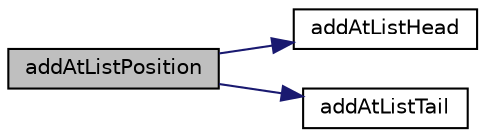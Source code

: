 digraph "addAtListPosition"
{
  edge [fontname="Helvetica",fontsize="10",labelfontname="Helvetica",labelfontsize="10"];
  node [fontname="Helvetica",fontsize="10",shape=record];
  rankdir="LR";
  Node1 [label="addAtListPosition",height=0.2,width=0.4,color="black", fillcolor="grey75", style="filled", fontcolor="black"];
  Node1 -> Node2 [color="midnightblue",fontsize="10",style="solid",fontname="Helvetica"];
  Node2 [label="addAtListHead",height=0.2,width=0.4,color="black", fillcolor="white", style="filled",URL="$linked_list_8c.html#a8c7d4672020c76155b957154e7fb57a9"];
  Node1 -> Node3 [color="midnightblue",fontsize="10",style="solid",fontname="Helvetica"];
  Node3 [label="addAtListTail",height=0.2,width=0.4,color="black", fillcolor="white", style="filled",URL="$linked_list_8c.html#a5d9abb79820ee929e15d1a32ccd3cc7c"];
}
